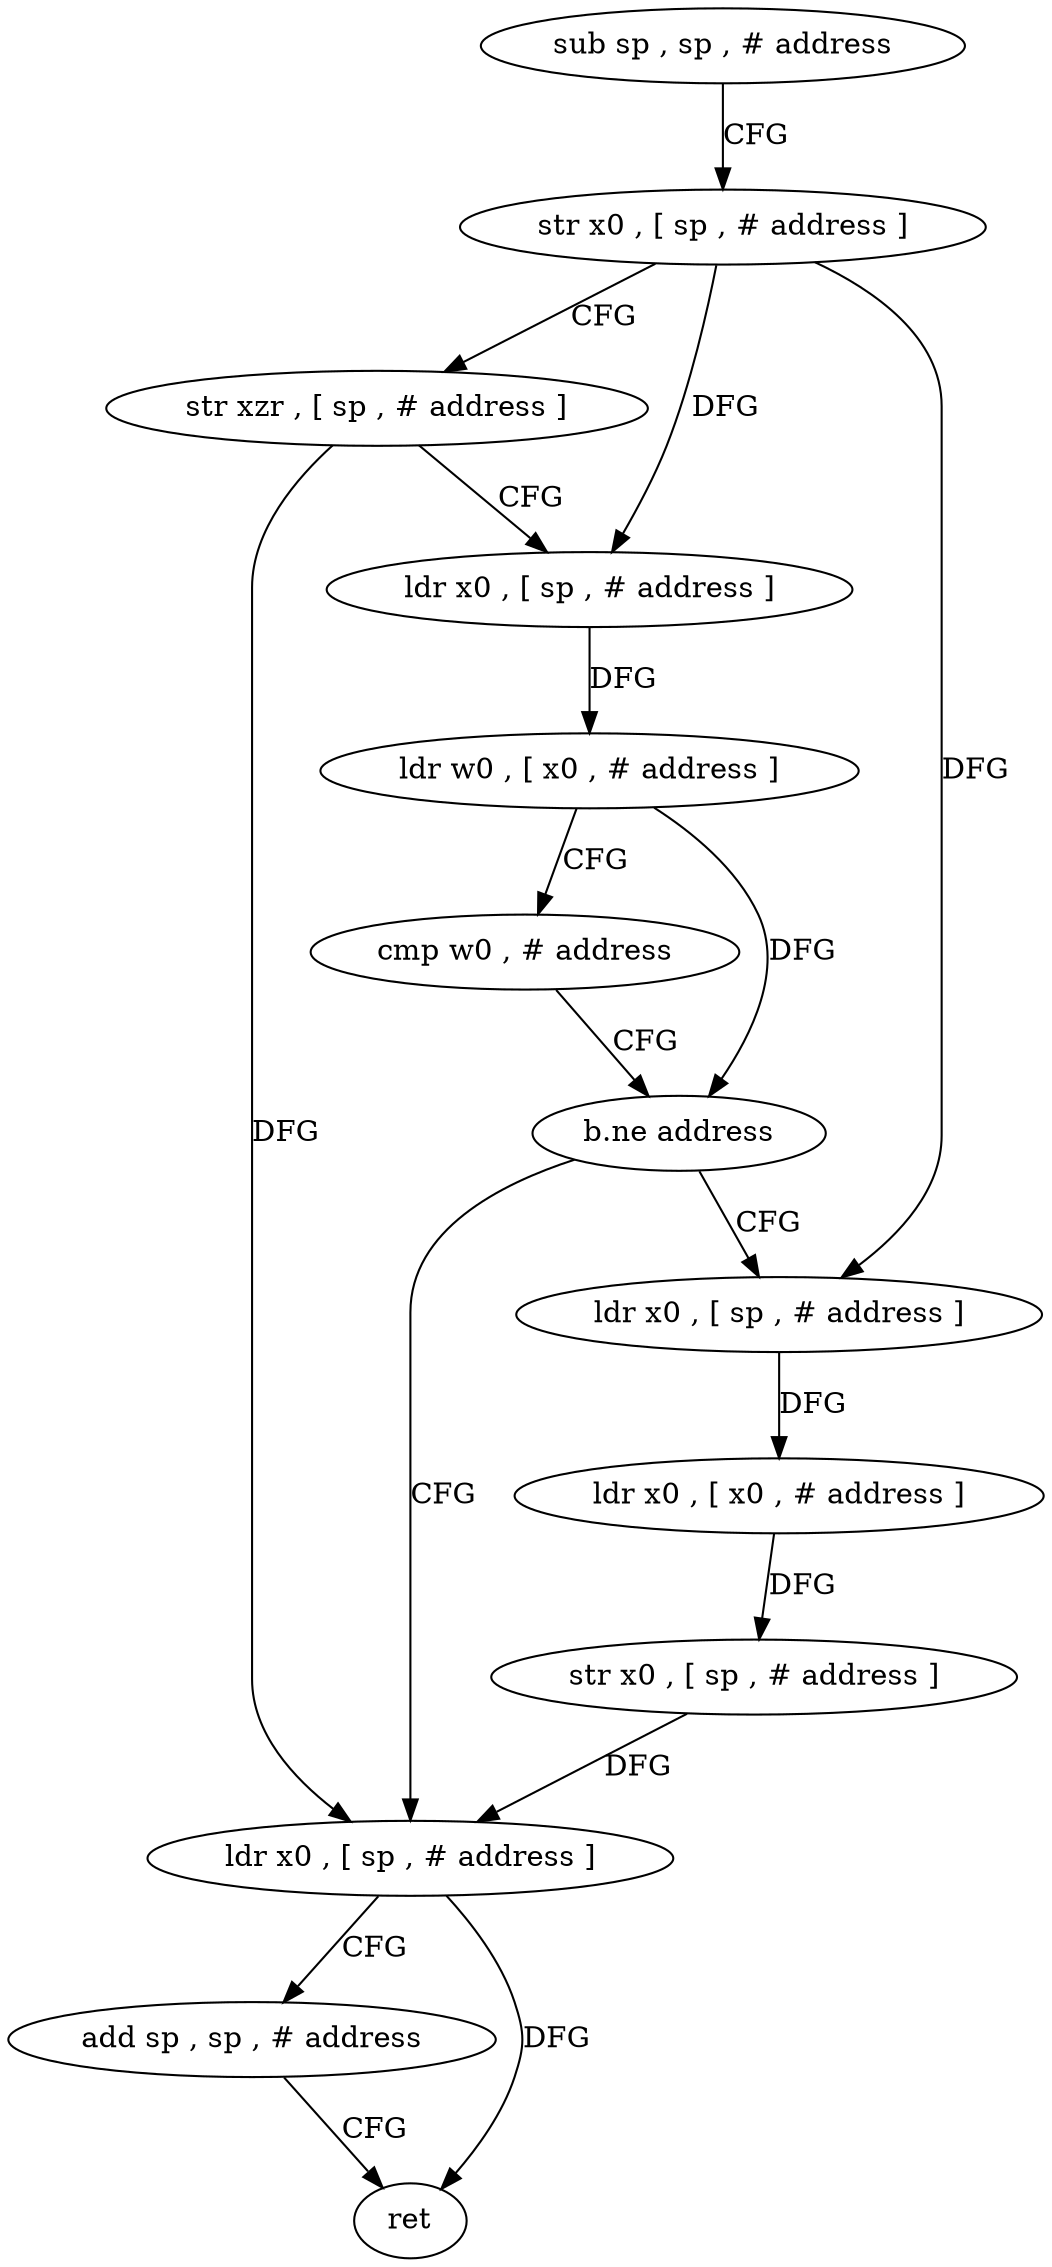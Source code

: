 digraph "func" {
"182680" [label = "sub sp , sp , # address" ]
"182684" [label = "str x0 , [ sp , # address ]" ]
"182688" [label = "str xzr , [ sp , # address ]" ]
"182692" [label = "ldr x0 , [ sp , # address ]" ]
"182696" [label = "ldr w0 , [ x0 , # address ]" ]
"182700" [label = "cmp w0 , # address" ]
"182704" [label = "b.ne address" ]
"182720" [label = "ldr x0 , [ sp , # address ]" ]
"182708" [label = "ldr x0 , [ sp , # address ]" ]
"182724" [label = "add sp , sp , # address" ]
"182728" [label = "ret" ]
"182712" [label = "ldr x0 , [ x0 , # address ]" ]
"182716" [label = "str x0 , [ sp , # address ]" ]
"182680" -> "182684" [ label = "CFG" ]
"182684" -> "182688" [ label = "CFG" ]
"182684" -> "182692" [ label = "DFG" ]
"182684" -> "182708" [ label = "DFG" ]
"182688" -> "182692" [ label = "CFG" ]
"182688" -> "182720" [ label = "DFG" ]
"182692" -> "182696" [ label = "DFG" ]
"182696" -> "182700" [ label = "CFG" ]
"182696" -> "182704" [ label = "DFG" ]
"182700" -> "182704" [ label = "CFG" ]
"182704" -> "182720" [ label = "CFG" ]
"182704" -> "182708" [ label = "CFG" ]
"182720" -> "182724" [ label = "CFG" ]
"182720" -> "182728" [ label = "DFG" ]
"182708" -> "182712" [ label = "DFG" ]
"182724" -> "182728" [ label = "CFG" ]
"182712" -> "182716" [ label = "DFG" ]
"182716" -> "182720" [ label = "DFG" ]
}
